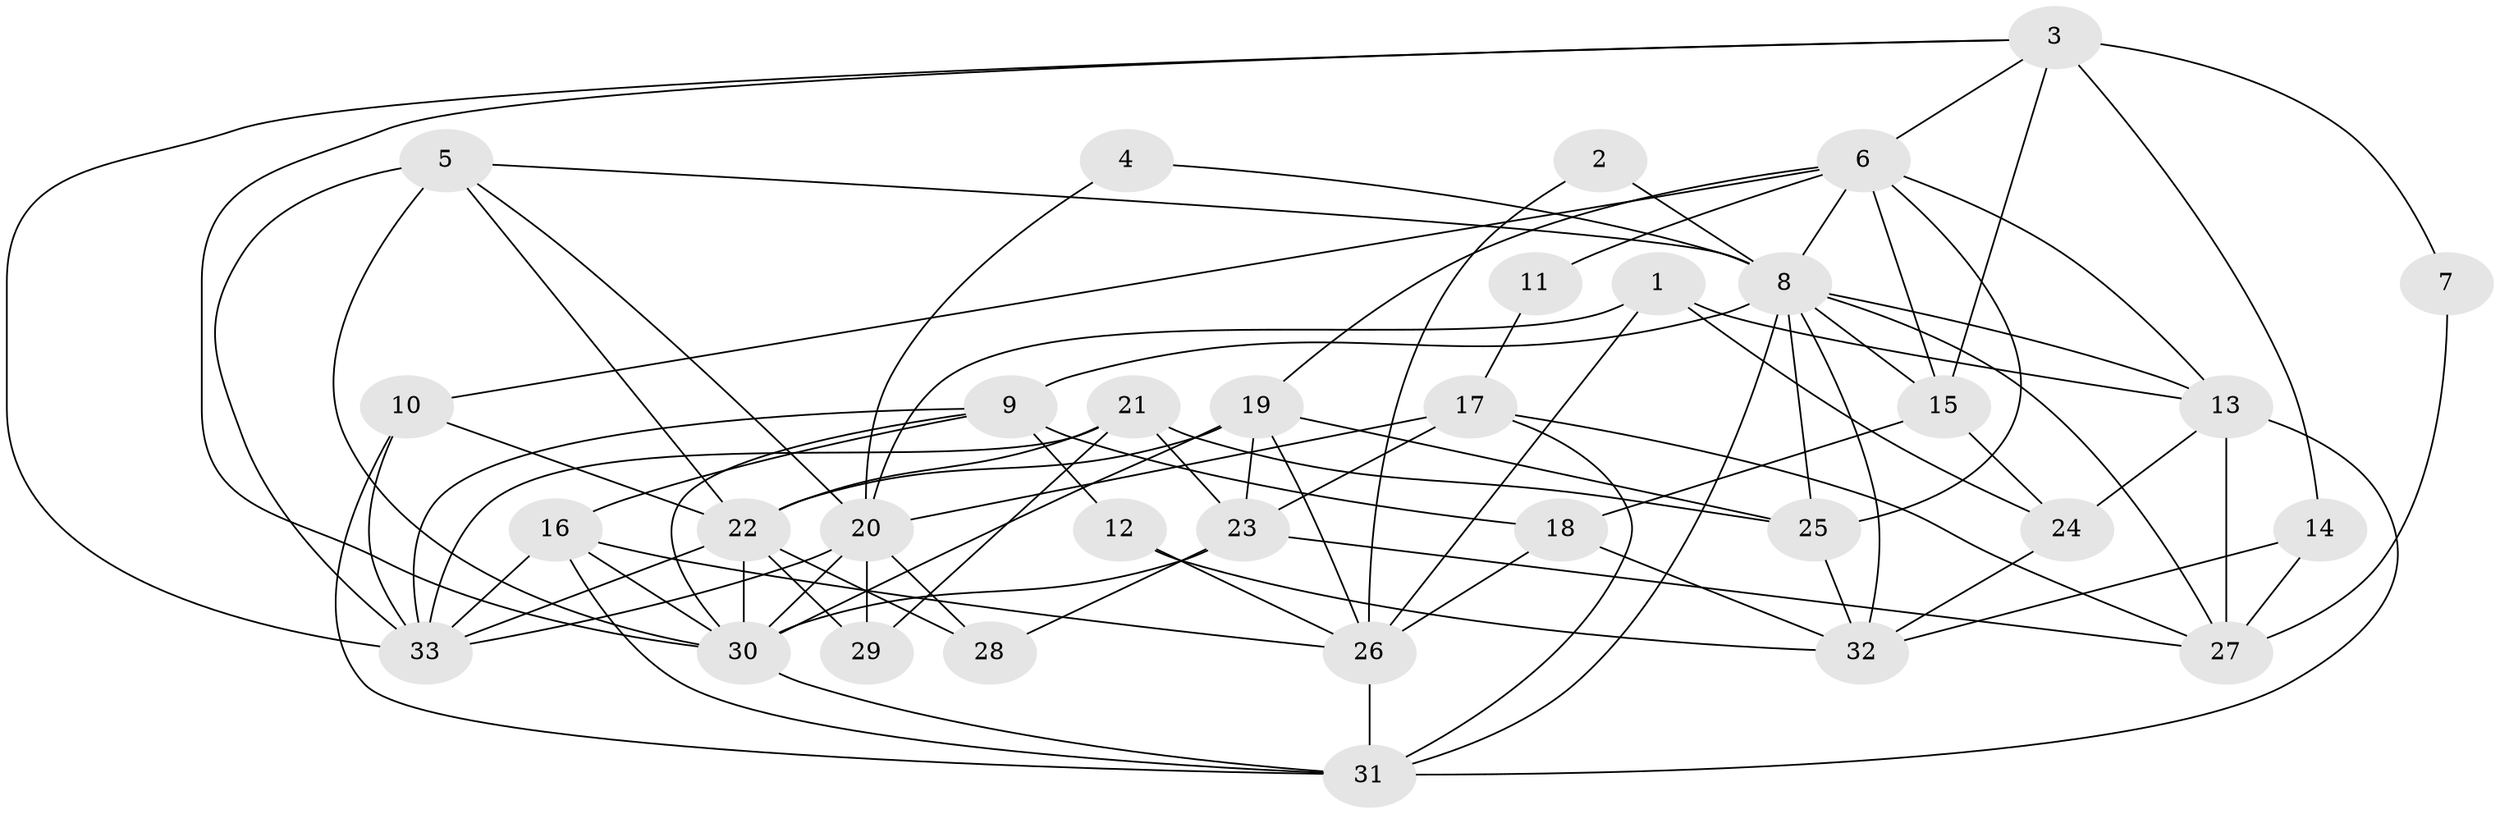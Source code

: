 // original degree distribution, {5: 0.2153846153846154, 3: 0.3384615384615385, 4: 0.16923076923076924, 6: 0.1076923076923077, 2: 0.12307692307692308, 7: 0.03076923076923077, 8: 0.015384615384615385}
// Generated by graph-tools (version 1.1) at 2025/50/03/09/25 03:50:11]
// undirected, 33 vertices, 87 edges
graph export_dot {
graph [start="1"]
  node [color=gray90,style=filled];
  1;
  2;
  3;
  4;
  5;
  6;
  7;
  8;
  9;
  10;
  11;
  12;
  13;
  14;
  15;
  16;
  17;
  18;
  19;
  20;
  21;
  22;
  23;
  24;
  25;
  26;
  27;
  28;
  29;
  30;
  31;
  32;
  33;
  1 -- 13 [weight=1.0];
  1 -- 20 [weight=1.0];
  1 -- 24 [weight=1.0];
  1 -- 26 [weight=1.0];
  2 -- 8 [weight=1.0];
  2 -- 26 [weight=1.0];
  3 -- 6 [weight=1.0];
  3 -- 7 [weight=1.0];
  3 -- 14 [weight=1.0];
  3 -- 15 [weight=1.0];
  3 -- 30 [weight=1.0];
  3 -- 33 [weight=1.0];
  4 -- 8 [weight=1.0];
  4 -- 20 [weight=1.0];
  5 -- 8 [weight=1.0];
  5 -- 20 [weight=1.0];
  5 -- 22 [weight=1.0];
  5 -- 30 [weight=1.0];
  5 -- 33 [weight=2.0];
  6 -- 8 [weight=1.0];
  6 -- 10 [weight=1.0];
  6 -- 11 [weight=1.0];
  6 -- 13 [weight=1.0];
  6 -- 15 [weight=1.0];
  6 -- 19 [weight=1.0];
  6 -- 25 [weight=1.0];
  7 -- 27 [weight=1.0];
  8 -- 9 [weight=1.0];
  8 -- 13 [weight=1.0];
  8 -- 15 [weight=1.0];
  8 -- 25 [weight=1.0];
  8 -- 27 [weight=1.0];
  8 -- 31 [weight=1.0];
  8 -- 32 [weight=1.0];
  9 -- 12 [weight=1.0];
  9 -- 16 [weight=1.0];
  9 -- 18 [weight=1.0];
  9 -- 30 [weight=1.0];
  9 -- 33 [weight=1.0];
  10 -- 22 [weight=1.0];
  10 -- 31 [weight=1.0];
  10 -- 33 [weight=1.0];
  11 -- 17 [weight=1.0];
  12 -- 26 [weight=1.0];
  12 -- 32 [weight=1.0];
  13 -- 24 [weight=1.0];
  13 -- 27 [weight=2.0];
  13 -- 31 [weight=1.0];
  14 -- 27 [weight=1.0];
  14 -- 32 [weight=1.0];
  15 -- 18 [weight=1.0];
  15 -- 24 [weight=1.0];
  16 -- 26 [weight=1.0];
  16 -- 30 [weight=1.0];
  16 -- 31 [weight=1.0];
  16 -- 33 [weight=1.0];
  17 -- 20 [weight=1.0];
  17 -- 23 [weight=2.0];
  17 -- 27 [weight=1.0];
  17 -- 31 [weight=1.0];
  18 -- 26 [weight=1.0];
  18 -- 32 [weight=1.0];
  19 -- 22 [weight=2.0];
  19 -- 23 [weight=1.0];
  19 -- 25 [weight=1.0];
  19 -- 26 [weight=1.0];
  19 -- 30 [weight=1.0];
  20 -- 28 [weight=1.0];
  20 -- 29 [weight=1.0];
  20 -- 30 [weight=1.0];
  20 -- 33 [weight=1.0];
  21 -- 22 [weight=1.0];
  21 -- 23 [weight=1.0];
  21 -- 25 [weight=1.0];
  21 -- 29 [weight=1.0];
  21 -- 33 [weight=1.0];
  22 -- 28 [weight=1.0];
  22 -- 29 [weight=1.0];
  22 -- 30 [weight=1.0];
  22 -- 33 [weight=1.0];
  23 -- 27 [weight=1.0];
  23 -- 28 [weight=1.0];
  23 -- 30 [weight=1.0];
  24 -- 32 [weight=1.0];
  25 -- 32 [weight=1.0];
  26 -- 31 [weight=1.0];
  30 -- 31 [weight=1.0];
}
